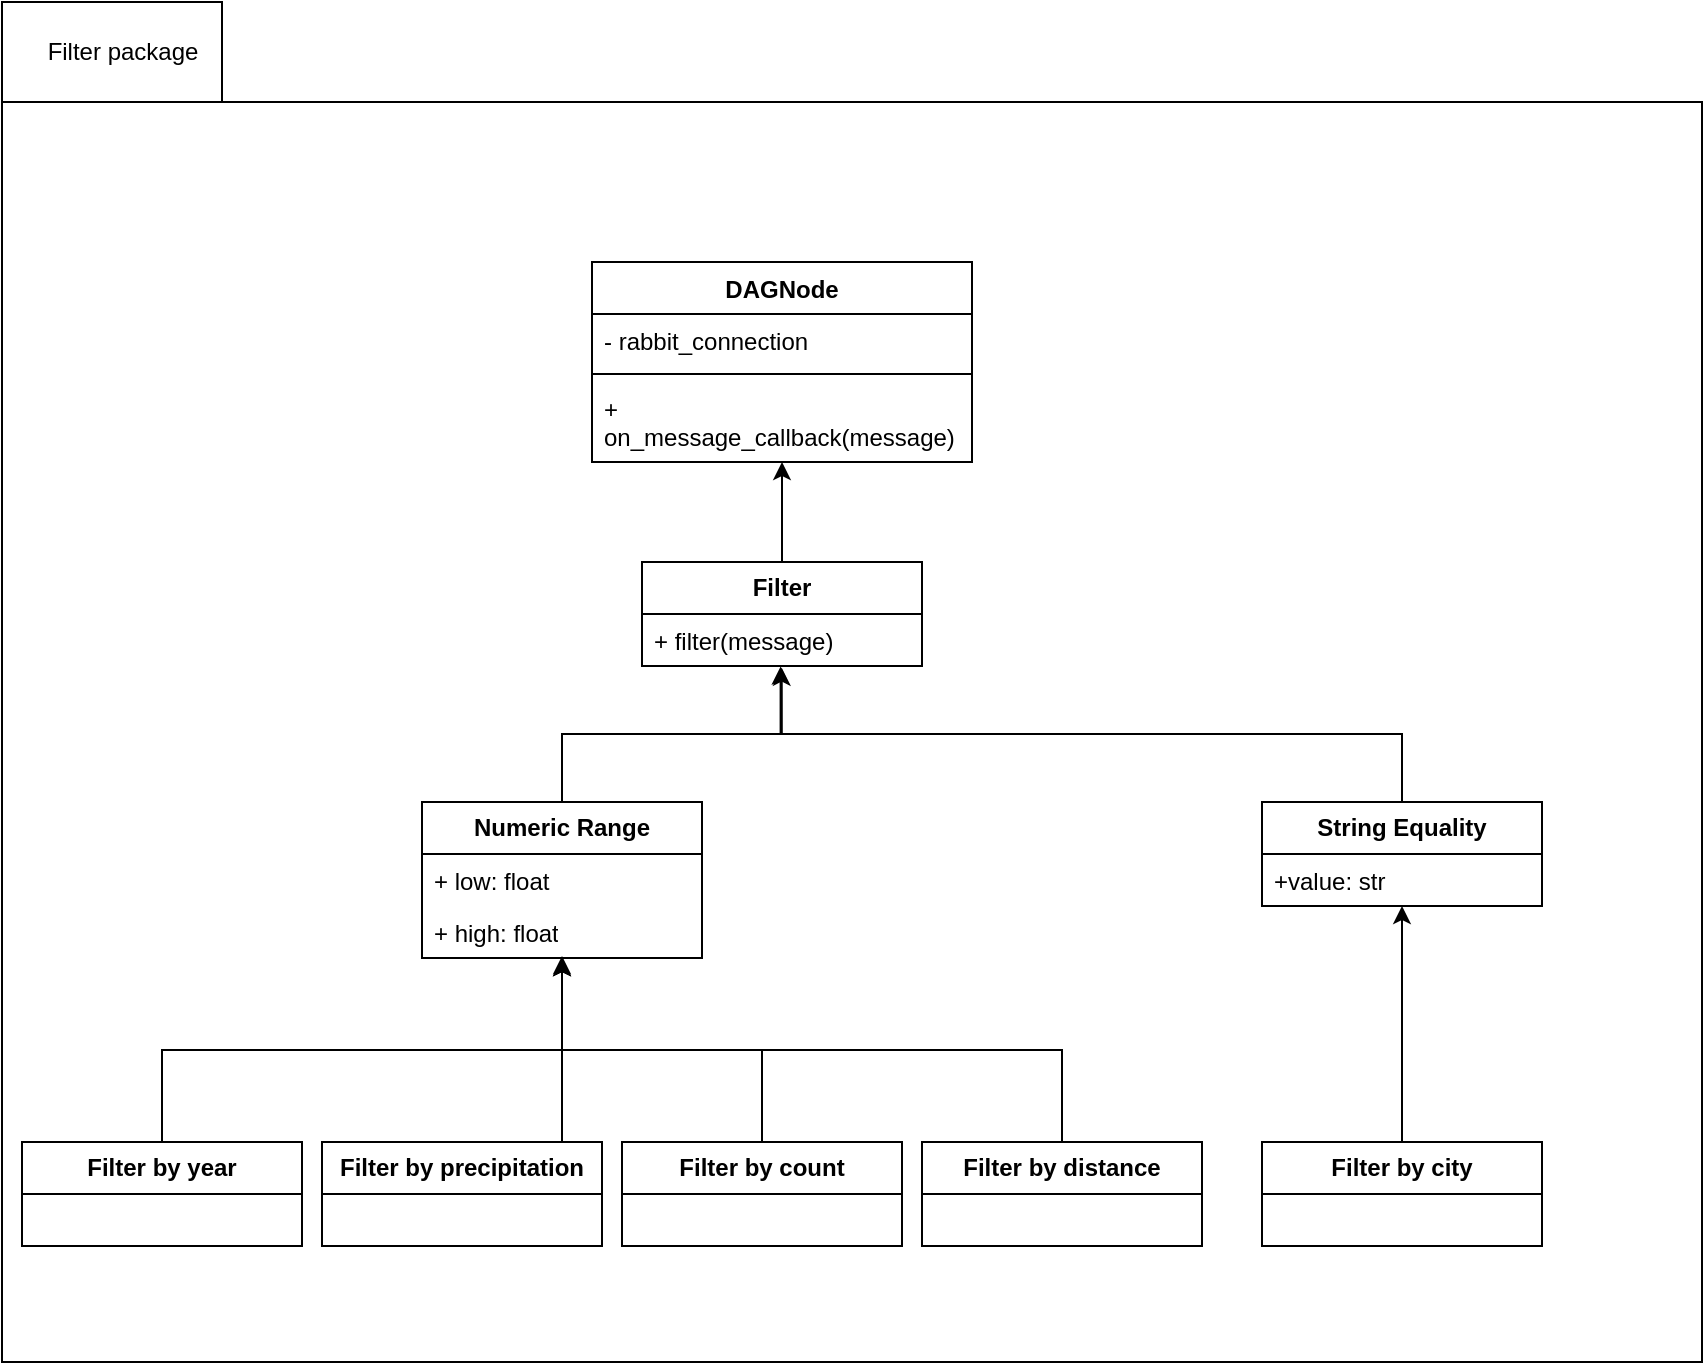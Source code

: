<mxfile version="21.2.1" type="device">
  <diagram name="Page-1" id="zNK1lhGiguyHzo0KmOAI">
    <mxGraphModel dx="1357" dy="810" grid="1" gridSize="10" guides="1" tooltips="1" connect="1" arrows="1" fold="1" page="1" pageScale="1" pageWidth="850" pageHeight="1100" math="0" shadow="0">
      <root>
        <mxCell id="0" />
        <mxCell id="1" parent="0" />
        <mxCell id="ly6dczpaaAu1sk4N1CAW-75" value="" style="shape=folder;fontStyle=1;spacingTop=10;tabWidth=110;tabHeight=50;tabPosition=left;html=1;whiteSpace=wrap;" vertex="1" parent="1">
          <mxGeometry x="10" y="370" width="850" height="680" as="geometry" />
        </mxCell>
        <mxCell id="ly6dczpaaAu1sk4N1CAW-74" value="" style="edgeStyle=orthogonalEdgeStyle;rounded=0;orthogonalLoop=1;jettySize=auto;html=1;" edge="1" parent="1" source="ly6dczpaaAu1sk4N1CAW-34" target="ly6dczpaaAu1sk4N1CAW-73">
          <mxGeometry relative="1" as="geometry">
            <Array as="points">
              <mxPoint x="400" y="610" />
              <mxPoint x="400" y="610" />
            </Array>
          </mxGeometry>
        </mxCell>
        <mxCell id="ly6dczpaaAu1sk4N1CAW-34" value="&lt;b&gt;Filter&lt;/b&gt;" style="swimlane;fontStyle=0;childLayout=stackLayout;horizontal=1;startSize=26;fillColor=none;horizontalStack=0;resizeParent=1;resizeParentMax=0;resizeLast=0;collapsible=1;marginBottom=0;whiteSpace=wrap;html=1;" vertex="1" parent="1">
          <mxGeometry x="330" y="650" width="140" height="52" as="geometry" />
        </mxCell>
        <mxCell id="ly6dczpaaAu1sk4N1CAW-35" value="&lt;div&gt;+ filter(message)&lt;/div&gt;&lt;div&gt;&lt;br&gt;&lt;/div&gt;" style="text;strokeColor=none;fillColor=none;align=left;verticalAlign=top;spacingLeft=4;spacingRight=4;overflow=hidden;rotatable=0;points=[[0,0.5],[1,0.5]];portConstraint=eastwest;whiteSpace=wrap;html=1;" vertex="1" parent="ly6dczpaaAu1sk4N1CAW-34">
          <mxGeometry y="26" width="140" height="26" as="geometry" />
        </mxCell>
        <mxCell id="ly6dczpaaAu1sk4N1CAW-54" style="edgeStyle=orthogonalEdgeStyle;rounded=0;orthogonalLoop=1;jettySize=auto;html=1;entryX=0.499;entryY=1.033;entryDx=0;entryDy=0;entryPerimeter=0;" edge="1" parent="1" source="ly6dczpaaAu1sk4N1CAW-37" target="ly6dczpaaAu1sk4N1CAW-35">
          <mxGeometry relative="1" as="geometry" />
        </mxCell>
        <mxCell id="ly6dczpaaAu1sk4N1CAW-37" value="&lt;b&gt;Numeric Range &lt;/b&gt;" style="swimlane;fontStyle=0;childLayout=stackLayout;horizontal=1;startSize=26;fillColor=none;horizontalStack=0;resizeParent=1;resizeParentMax=0;resizeLast=0;collapsible=1;marginBottom=0;whiteSpace=wrap;html=1;" vertex="1" parent="1">
          <mxGeometry x="220" y="770" width="140" height="78" as="geometry" />
        </mxCell>
        <mxCell id="ly6dczpaaAu1sk4N1CAW-38" value="+ low: float" style="text;strokeColor=none;fillColor=none;align=left;verticalAlign=top;spacingLeft=4;spacingRight=4;overflow=hidden;rotatable=0;points=[[0,0.5],[1,0.5]];portConstraint=eastwest;whiteSpace=wrap;html=1;" vertex="1" parent="ly6dczpaaAu1sk4N1CAW-37">
          <mxGeometry y="26" width="140" height="26" as="geometry" />
        </mxCell>
        <mxCell id="ly6dczpaaAu1sk4N1CAW-39" value="+ high: float" style="text;strokeColor=none;fillColor=none;align=left;verticalAlign=top;spacingLeft=4;spacingRight=4;overflow=hidden;rotatable=0;points=[[0,0.5],[1,0.5]];portConstraint=eastwest;whiteSpace=wrap;html=1;" vertex="1" parent="ly6dczpaaAu1sk4N1CAW-37">
          <mxGeometry y="52" width="140" height="26" as="geometry" />
        </mxCell>
        <mxCell id="ly6dczpaaAu1sk4N1CAW-55" style="edgeStyle=orthogonalEdgeStyle;rounded=0;orthogonalLoop=1;jettySize=auto;html=1;entryX=0.495;entryY=1.011;entryDx=0;entryDy=0;entryPerimeter=0;" edge="1" parent="1" source="ly6dczpaaAu1sk4N1CAW-50" target="ly6dczpaaAu1sk4N1CAW-35">
          <mxGeometry relative="1" as="geometry" />
        </mxCell>
        <mxCell id="ly6dczpaaAu1sk4N1CAW-50" value="&lt;b&gt;String Equality&lt;/b&gt;" style="swimlane;fontStyle=0;childLayout=stackLayout;horizontal=1;startSize=26;fillColor=none;horizontalStack=0;resizeParent=1;resizeParentMax=0;resizeLast=0;collapsible=1;marginBottom=0;whiteSpace=wrap;html=1;" vertex="1" parent="1">
          <mxGeometry x="640" y="770" width="140" height="52" as="geometry" />
        </mxCell>
        <mxCell id="ly6dczpaaAu1sk4N1CAW-51" value="+value: str" style="text;strokeColor=none;fillColor=none;align=left;verticalAlign=top;spacingLeft=4;spacingRight=4;overflow=hidden;rotatable=0;points=[[0,0.5],[1,0.5]];portConstraint=eastwest;whiteSpace=wrap;html=1;" vertex="1" parent="ly6dczpaaAu1sk4N1CAW-50">
          <mxGeometry y="26" width="140" height="26" as="geometry" />
        </mxCell>
        <mxCell id="ly6dczpaaAu1sk4N1CAW-65" style="edgeStyle=orthogonalEdgeStyle;rounded=0;orthogonalLoop=1;jettySize=auto;html=1;entryX=0.5;entryY=0.962;entryDx=0;entryDy=0;entryPerimeter=0;" edge="1" parent="1" source="ly6dczpaaAu1sk4N1CAW-56" target="ly6dczpaaAu1sk4N1CAW-39">
          <mxGeometry relative="1" as="geometry" />
        </mxCell>
        <mxCell id="ly6dczpaaAu1sk4N1CAW-56" value="&lt;b&gt;Filter by year&lt;/b&gt;" style="swimlane;fontStyle=0;childLayout=stackLayout;horizontal=1;startSize=26;fillColor=none;horizontalStack=0;resizeParent=1;resizeParentMax=0;resizeLast=0;collapsible=1;marginBottom=0;whiteSpace=wrap;html=1;" vertex="1" parent="1">
          <mxGeometry x="20" y="940" width="140" height="52" as="geometry" />
        </mxCell>
        <mxCell id="ly6dczpaaAu1sk4N1CAW-63" value="" style="edgeStyle=orthogonalEdgeStyle;rounded=0;orthogonalLoop=1;jettySize=auto;html=1;" edge="1" parent="1" source="ly6dczpaaAu1sk4N1CAW-58" target="ly6dczpaaAu1sk4N1CAW-39">
          <mxGeometry relative="1" as="geometry">
            <Array as="points">
              <mxPoint x="290" y="870" />
              <mxPoint x="290" y="870" />
            </Array>
          </mxGeometry>
        </mxCell>
        <mxCell id="ly6dczpaaAu1sk4N1CAW-58" value="&lt;b&gt;Filter by precipitation&lt;/b&gt;" style="swimlane;fontStyle=0;childLayout=stackLayout;horizontal=1;startSize=26;fillColor=none;horizontalStack=0;resizeParent=1;resizeParentMax=0;resizeLast=0;collapsible=1;marginBottom=0;whiteSpace=wrap;html=1;" vertex="1" parent="1">
          <mxGeometry x="170" y="940" width="140" height="52" as="geometry" />
        </mxCell>
        <mxCell id="ly6dczpaaAu1sk4N1CAW-64" style="edgeStyle=orthogonalEdgeStyle;rounded=0;orthogonalLoop=1;jettySize=auto;html=1;entryX=0.5;entryY=1;entryDx=0;entryDy=0;entryPerimeter=0;" edge="1" parent="1" source="ly6dczpaaAu1sk4N1CAW-59" target="ly6dczpaaAu1sk4N1CAW-39">
          <mxGeometry relative="1" as="geometry" />
        </mxCell>
        <mxCell id="ly6dczpaaAu1sk4N1CAW-59" value="&lt;b&gt;Filter by distance&lt;/b&gt;" style="swimlane;fontStyle=0;childLayout=stackLayout;horizontal=1;startSize=26;fillColor=none;horizontalStack=0;resizeParent=1;resizeParentMax=0;resizeLast=0;collapsible=1;marginBottom=0;whiteSpace=wrap;html=1;" vertex="1" parent="1">
          <mxGeometry x="470" y="940" width="140" height="52" as="geometry" />
        </mxCell>
        <mxCell id="ly6dczpaaAu1sk4N1CAW-67" style="edgeStyle=orthogonalEdgeStyle;rounded=0;orthogonalLoop=1;jettySize=auto;html=1;entryX=0.5;entryY=1;entryDx=0;entryDy=0;entryPerimeter=0;" edge="1" parent="1" source="ly6dczpaaAu1sk4N1CAW-66" target="ly6dczpaaAu1sk4N1CAW-39">
          <mxGeometry relative="1" as="geometry" />
        </mxCell>
        <mxCell id="ly6dczpaaAu1sk4N1CAW-66" value="&lt;b&gt;Filter by count&lt;/b&gt;" style="swimlane;fontStyle=0;childLayout=stackLayout;horizontal=1;startSize=26;fillColor=none;horizontalStack=0;resizeParent=1;resizeParentMax=0;resizeLast=0;collapsible=1;marginBottom=0;whiteSpace=wrap;html=1;" vertex="1" parent="1">
          <mxGeometry x="320" y="940" width="140" height="52" as="geometry" />
        </mxCell>
        <mxCell id="ly6dczpaaAu1sk4N1CAW-69" value="" style="edgeStyle=orthogonalEdgeStyle;rounded=0;orthogonalLoop=1;jettySize=auto;html=1;" edge="1" parent="1" source="ly6dczpaaAu1sk4N1CAW-68" target="ly6dczpaaAu1sk4N1CAW-51">
          <mxGeometry relative="1" as="geometry">
            <Array as="points">
              <mxPoint x="710" y="850" />
              <mxPoint x="710" y="850" />
            </Array>
          </mxGeometry>
        </mxCell>
        <mxCell id="ly6dczpaaAu1sk4N1CAW-68" value="&lt;b&gt;Filter by city&lt;/b&gt;" style="swimlane;fontStyle=0;childLayout=stackLayout;horizontal=1;startSize=26;fillColor=none;horizontalStack=0;resizeParent=1;resizeParentMax=0;resizeLast=0;collapsible=1;marginBottom=0;whiteSpace=wrap;html=1;" vertex="1" parent="1">
          <mxGeometry x="640" y="940" width="140" height="52" as="geometry" />
        </mxCell>
        <mxCell id="ly6dczpaaAu1sk4N1CAW-70" value="DAGNode" style="swimlane;fontStyle=1;align=center;verticalAlign=top;childLayout=stackLayout;horizontal=1;startSize=26;horizontalStack=0;resizeParent=1;resizeParentMax=0;resizeLast=0;collapsible=1;marginBottom=0;whiteSpace=wrap;html=1;" vertex="1" parent="1">
          <mxGeometry x="305" y="500" width="190" height="100" as="geometry" />
        </mxCell>
        <mxCell id="ly6dczpaaAu1sk4N1CAW-71" value="- rabbit_connection" style="text;strokeColor=none;fillColor=none;align=left;verticalAlign=top;spacingLeft=4;spacingRight=4;overflow=hidden;rotatable=0;points=[[0,0.5],[1,0.5]];portConstraint=eastwest;whiteSpace=wrap;html=1;" vertex="1" parent="ly6dczpaaAu1sk4N1CAW-70">
          <mxGeometry y="26" width="190" height="26" as="geometry" />
        </mxCell>
        <mxCell id="ly6dczpaaAu1sk4N1CAW-72" value="" style="line;strokeWidth=1;fillColor=none;align=left;verticalAlign=middle;spacingTop=-1;spacingLeft=3;spacingRight=3;rotatable=0;labelPosition=right;points=[];portConstraint=eastwest;strokeColor=inherit;" vertex="1" parent="ly6dczpaaAu1sk4N1CAW-70">
          <mxGeometry y="52" width="190" height="8" as="geometry" />
        </mxCell>
        <mxCell id="ly6dczpaaAu1sk4N1CAW-73" value="+ on_message_callback(message)" style="text;strokeColor=none;fillColor=none;align=left;verticalAlign=top;spacingLeft=4;spacingRight=4;overflow=hidden;rotatable=0;points=[[0,0.5],[1,0.5]];portConstraint=eastwest;whiteSpace=wrap;html=1;" vertex="1" parent="ly6dczpaaAu1sk4N1CAW-70">
          <mxGeometry y="60" width="190" height="40" as="geometry" />
        </mxCell>
        <mxCell id="ly6dczpaaAu1sk4N1CAW-76" value="Filter package" style="text;html=1;align=center;verticalAlign=middle;resizable=0;points=[];autosize=1;strokeColor=none;fillColor=none;" vertex="1" parent="1">
          <mxGeometry x="20" y="380" width="100" height="30" as="geometry" />
        </mxCell>
      </root>
    </mxGraphModel>
  </diagram>
</mxfile>
